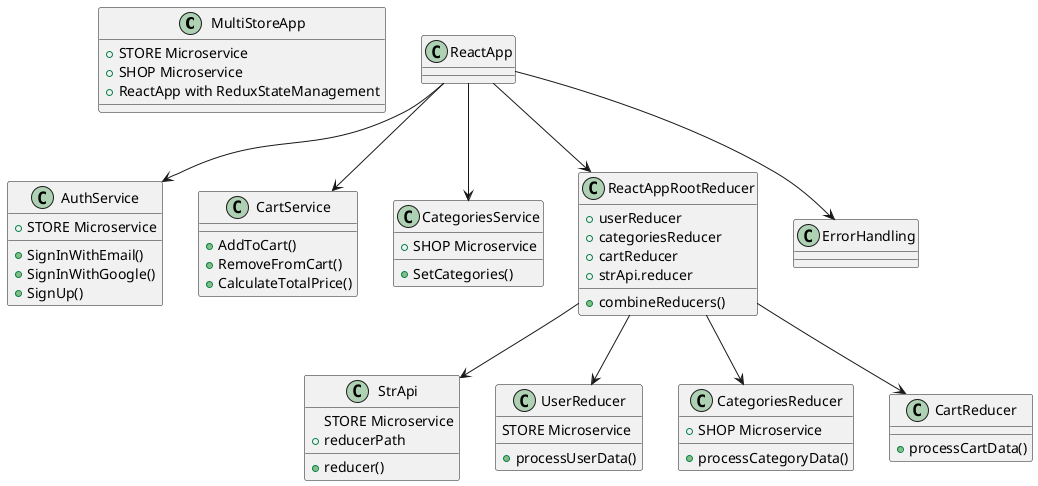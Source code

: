 @startuml
class MultiStoreApp {
    + STORE Microservice
    + SHOP Microservice
    + ReactApp with ReduxStateManagement
}


class AuthService {
    + STORE Microservice
    + SignInWithEmail()
    + SignInWithGoogle()
    + SignUp()
}

class CartService {
    + AddToCart()
    + RemoveFromCart()
    + CalculateTotalPrice()
}

class CategoriesService {
    + SHOP Microservice
    + SetCategories()
}

ReactApp --> AuthService
ReactApp --> CategoriesService
ReactApp --> CartService
ReactApp --> ReactAppRootReducer
ReactApp --> ErrorHandling

class ReactAppRootReducer {
    + combineReducers()
    + userReducer
    + categoriesReducer
    + cartReducer
    + strApi.reducer
}

class StrApi {
    STORE Microservice
    + reducerPath
    + reducer()
}

class UserReducer {
    STORE Microservice
    + processUserData()
}

class CategoriesReducer {
    + SHOP Microservice
    + processCategoryData()
}

class CartReducer {
    + processCartData()
}

ReactAppRootReducer --> UserReducer
ReactAppRootReducer --> CategoriesReducer
ReactAppRootReducer --> CartReducer
ReactAppRootReducer --> StrApi

@enduml
